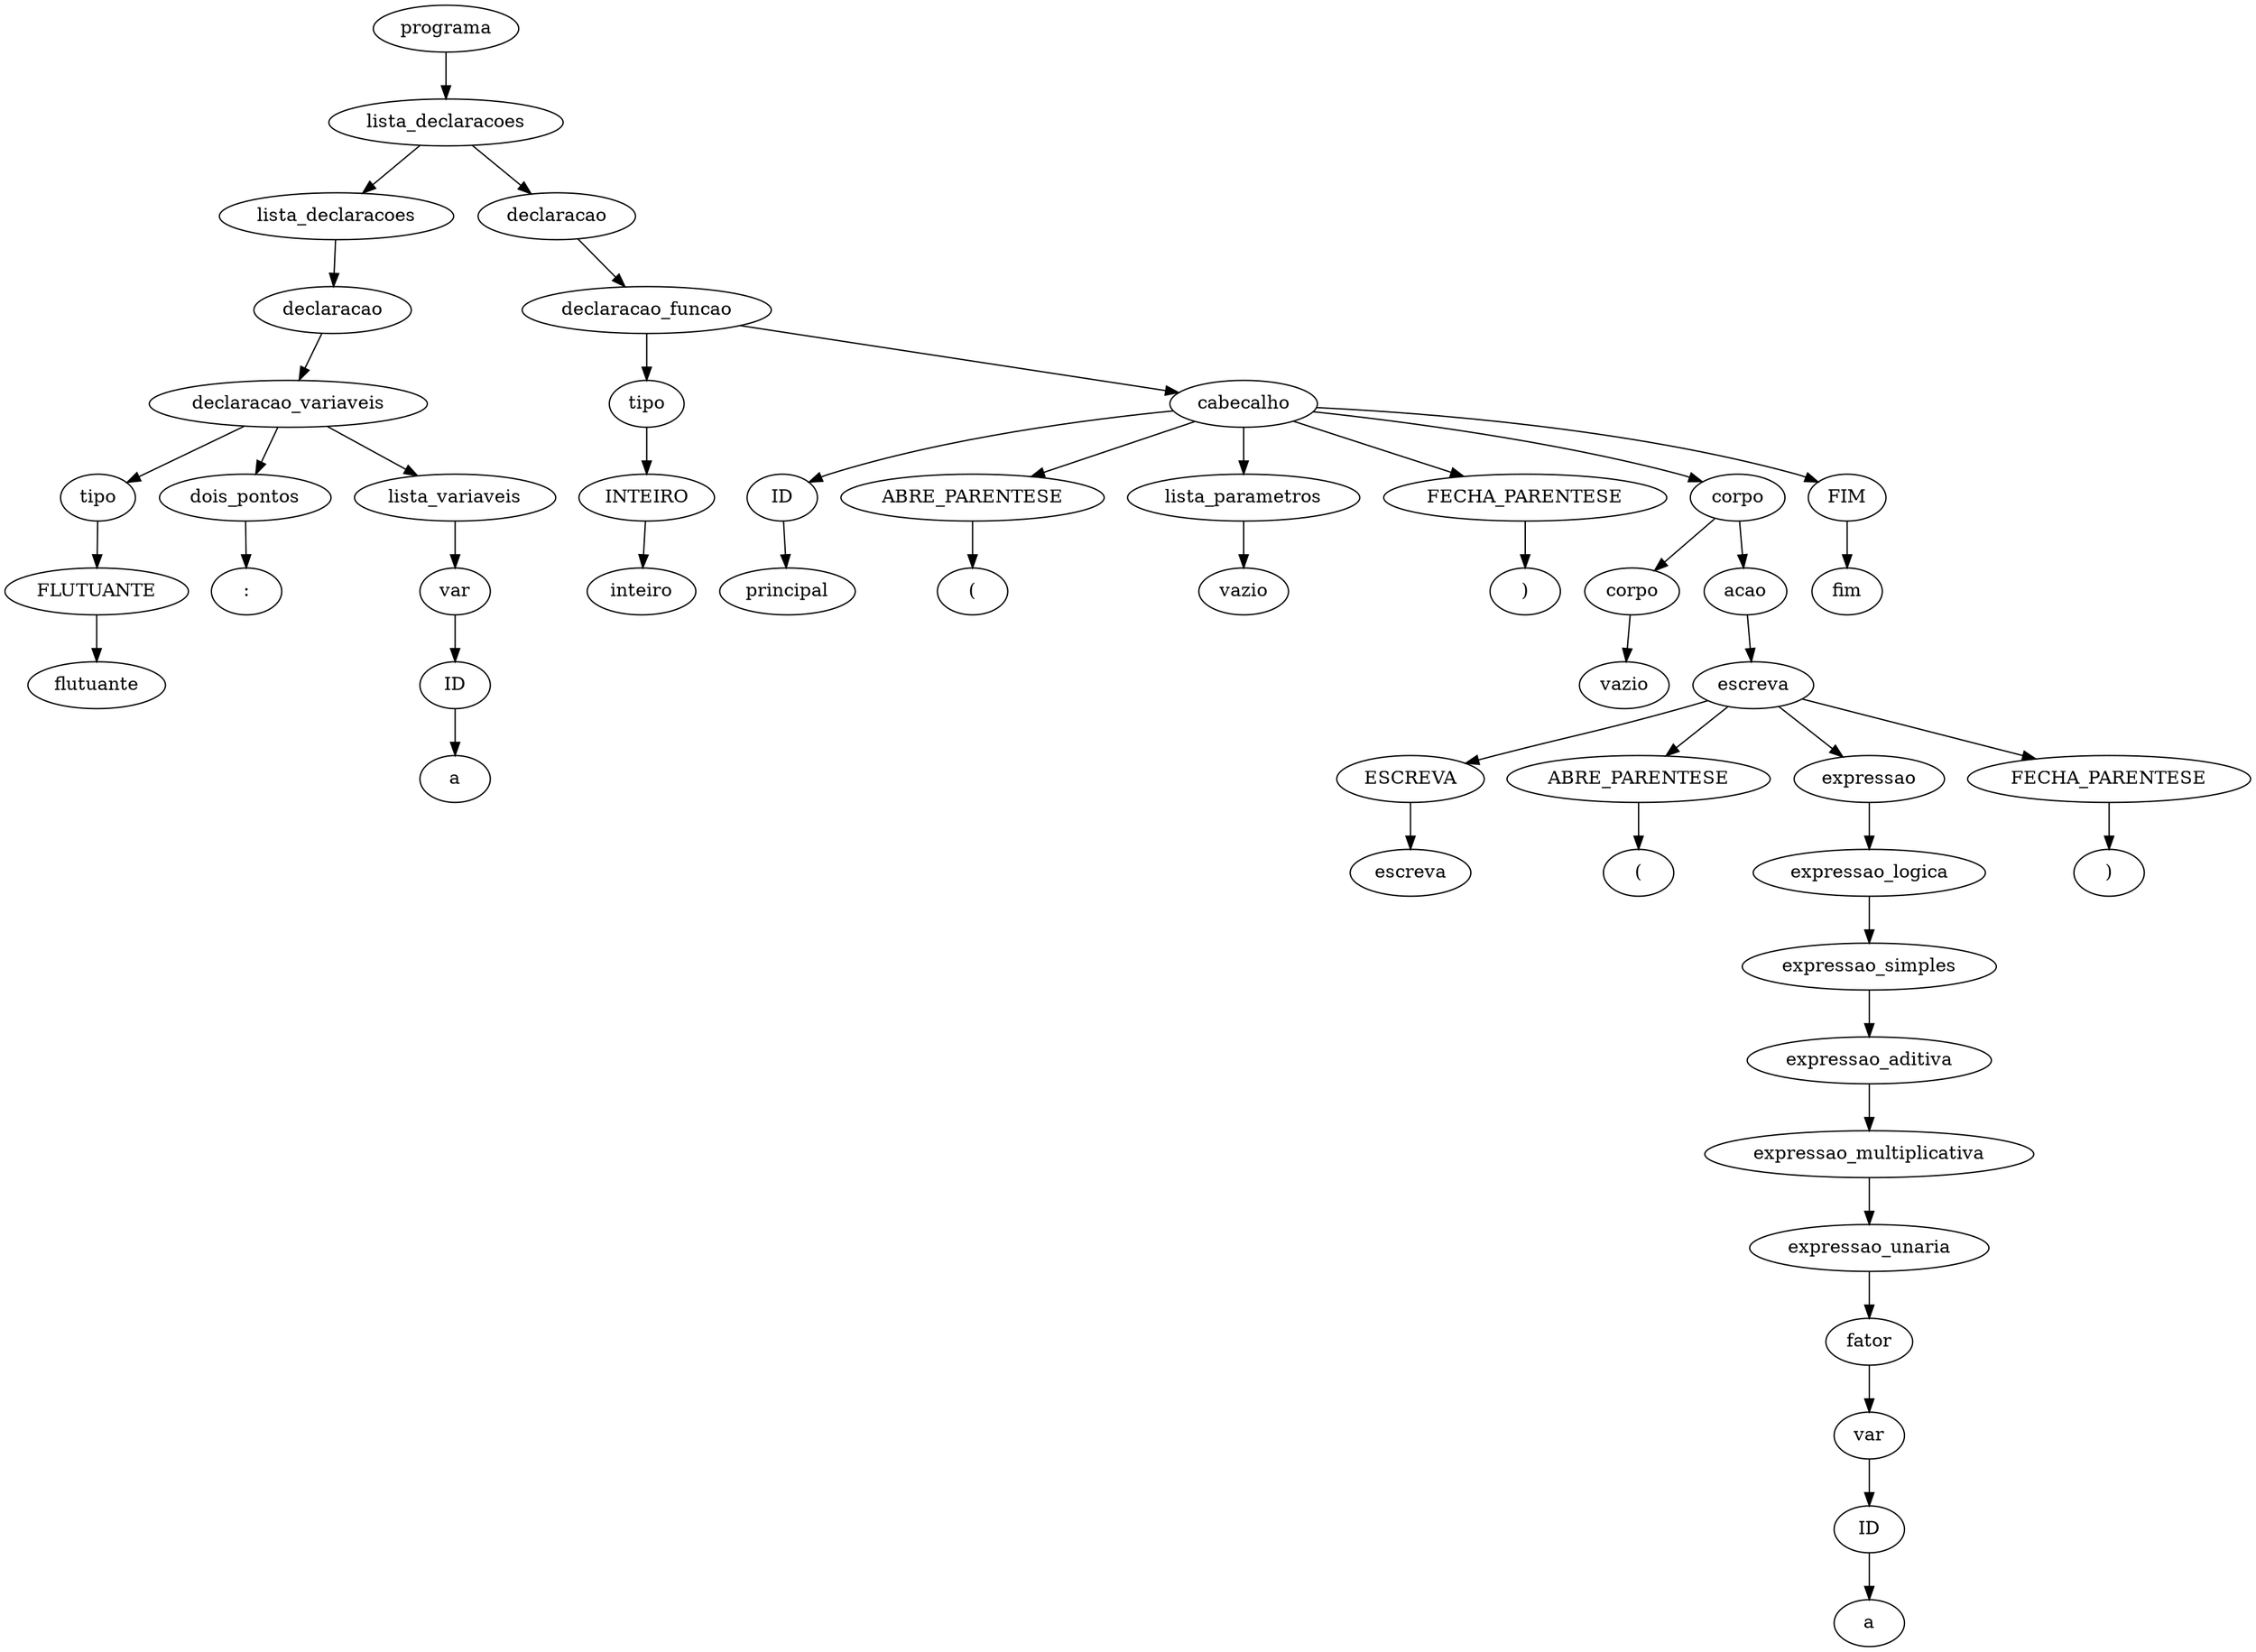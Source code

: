 digraph tree {
    "0x7f2412fec4c0" [label="programa"];
    "0x7f2412fec940" [label="lista_declaracoes"];
    "0x7f2412fec430" [label="lista_declaracoes"];
    "0x7f2412fec1c0" [label="declaracao"];
    "0x7f2412fec040" [label="declaracao_variaveis"];
    "0x7f2412fec6a0" [label="tipo"];
    "0x7f2412fec5b0" [label="FLUTUANTE"];
    "0x7f2412fec250" [label="flutuante"];
    "0x7f2412fec340" [label="dois_pontos"];
    "0x7f2412fec5e0" [label=":"];
    "0x7f2412fec460" [label="lista_variaveis"];
    "0x7f2412fec2b0" [label="var"];
    "0x7f2412fec4f0" [label="ID"];
    "0x7f2412fec700" [label="a"];
    "0x7f2412fec790" [label="declaracao"];
    "0x7f2412fec2e0" [label="declaracao_funcao"];
    "0x7f2412fec7c0" [label="tipo"];
    "0x7f2412fec7f0" [label="INTEIRO"];
    "0x7f2412fec820" [label="inteiro"];
    "0x7f2412feca90" [label="cabecalho"];
    "0x7f2412fecfd0" [label="ID"];
    "0x7f2412fecdf0" [label="principal"];
    "0x7f2412fecbe0" [label="ABRE_PARENTESE"];
    "0x7f2412fecc10" [label="("];
    "0x7f2412fec9a0" [label="lista_parametros"];
    "0x7f2412fec580" [label="vazio"];
    "0x7f241300e040" [label="FECHA_PARENTESE"];
    "0x7f241300e070" [label=")"];
    "0x7f2412fecd90" [label="corpo"];
    "0x7f2412fecac0" [label="corpo"];
    "0x7f2412fec850" [label="vazio"];
    "0x7f2412feceb0" [label="acao"];
    "0x7f2412fecd30" [label="escreva"];
    "0x7f2412fecdc0" [label="ESCREVA"];
    "0x7f2412fecee0" [label="escreva"];
    "0x7f2412fecf10" [label="ABRE_PARENTESE"];
    "0x7f2412fecf40" [label="("];
    "0x7f2412fecd00" [label="expressao"];
    "0x7f2412feccd0" [label="expressao_logica"];
    "0x7f2412fecc40" [label="expressao_simples"];
    "0x7f2412fecbb0" [label="expressao_aditiva"];
    "0x7f2412fecca0" [label="expressao_multiplicativa"];
    "0x7f2412fecaf0" [label="expressao_unaria"];
    "0x7f2412fecb80" [label="fator"];
    "0x7f2412fec9d0" [label="var"];
    "0x7f2412feca30" [label="ID"];
    "0x7f2412fecc70" [label="a"];
    "0x7f2412fecf70" [label="FECHA_PARENTESE"];
    "0x7f2412fecfa0" [label=")"];
    "0x7f241300e0a0" [label="FIM"];
    "0x7f241300e0d0" [label="fim"];
    "0x7f2412fec4c0" -> "0x7f2412fec940";
    "0x7f2412fec940" -> "0x7f2412fec430";
    "0x7f2412fec940" -> "0x7f2412fec790";
    "0x7f2412fec430" -> "0x7f2412fec1c0";
    "0x7f2412fec1c0" -> "0x7f2412fec040";
    "0x7f2412fec040" -> "0x7f2412fec6a0";
    "0x7f2412fec040" -> "0x7f2412fec340";
    "0x7f2412fec040" -> "0x7f2412fec460";
    "0x7f2412fec6a0" -> "0x7f2412fec5b0";
    "0x7f2412fec5b0" -> "0x7f2412fec250";
    "0x7f2412fec340" -> "0x7f2412fec5e0";
    "0x7f2412fec460" -> "0x7f2412fec2b0";
    "0x7f2412fec2b0" -> "0x7f2412fec4f0";
    "0x7f2412fec4f0" -> "0x7f2412fec700";
    "0x7f2412fec790" -> "0x7f2412fec2e0";
    "0x7f2412fec2e0" -> "0x7f2412fec7c0";
    "0x7f2412fec2e0" -> "0x7f2412feca90";
    "0x7f2412fec7c0" -> "0x7f2412fec7f0";
    "0x7f2412fec7f0" -> "0x7f2412fec820";
    "0x7f2412feca90" -> "0x7f2412fecfd0";
    "0x7f2412feca90" -> "0x7f2412fecbe0";
    "0x7f2412feca90" -> "0x7f2412fec9a0";
    "0x7f2412feca90" -> "0x7f241300e040";
    "0x7f2412feca90" -> "0x7f2412fecd90";
    "0x7f2412feca90" -> "0x7f241300e0a0";
    "0x7f2412fecfd0" -> "0x7f2412fecdf0";
    "0x7f2412fecbe0" -> "0x7f2412fecc10";
    "0x7f2412fec9a0" -> "0x7f2412fec580";
    "0x7f241300e040" -> "0x7f241300e070";
    "0x7f2412fecd90" -> "0x7f2412fecac0";
    "0x7f2412fecd90" -> "0x7f2412feceb0";
    "0x7f2412fecac0" -> "0x7f2412fec850";
    "0x7f2412feceb0" -> "0x7f2412fecd30";
    "0x7f2412fecd30" -> "0x7f2412fecdc0";
    "0x7f2412fecd30" -> "0x7f2412fecf10";
    "0x7f2412fecd30" -> "0x7f2412fecd00";
    "0x7f2412fecd30" -> "0x7f2412fecf70";
    "0x7f2412fecdc0" -> "0x7f2412fecee0";
    "0x7f2412fecf10" -> "0x7f2412fecf40";
    "0x7f2412fecd00" -> "0x7f2412feccd0";
    "0x7f2412feccd0" -> "0x7f2412fecc40";
    "0x7f2412fecc40" -> "0x7f2412fecbb0";
    "0x7f2412fecbb0" -> "0x7f2412fecca0";
    "0x7f2412fecca0" -> "0x7f2412fecaf0";
    "0x7f2412fecaf0" -> "0x7f2412fecb80";
    "0x7f2412fecb80" -> "0x7f2412fec9d0";
    "0x7f2412fec9d0" -> "0x7f2412feca30";
    "0x7f2412feca30" -> "0x7f2412fecc70";
    "0x7f2412fecf70" -> "0x7f2412fecfa0";
    "0x7f241300e0a0" -> "0x7f241300e0d0";
}
